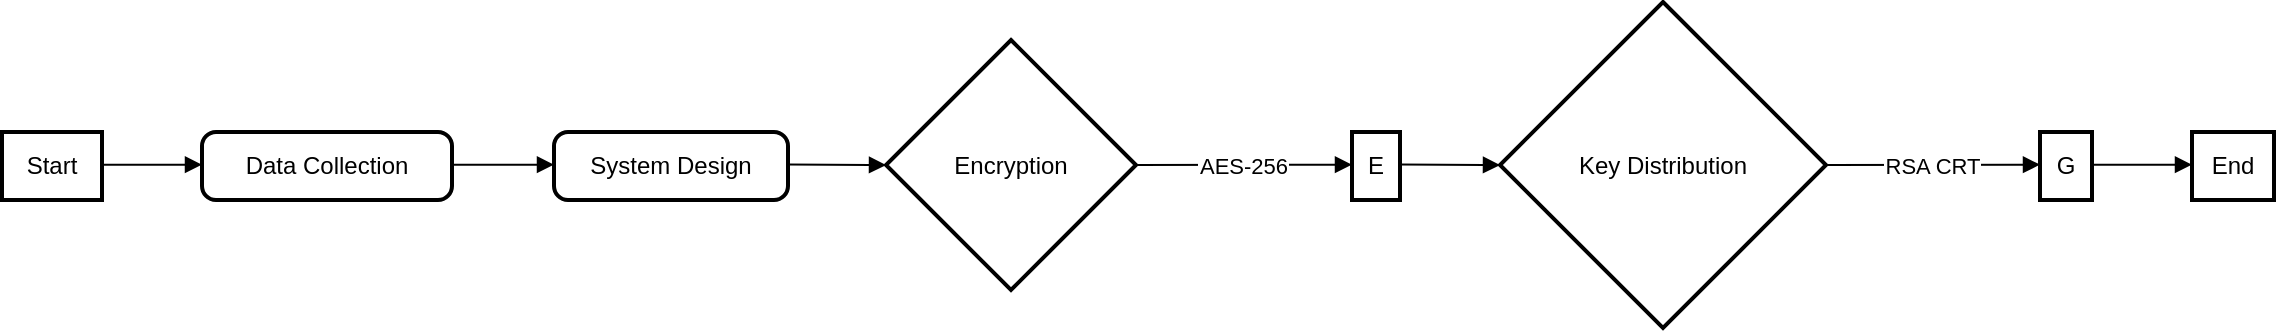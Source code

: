 <mxfile version="24.7.8">
  <diagram name="Page-1" id="AVx7WzL7sdWTSJ3wbNGJ">
    <mxGraphModel>
      <root>
        <mxCell id="0" />
        <mxCell id="1" parent="0" />
        <mxCell id="2" value="Start" style="whiteSpace=wrap;strokeWidth=2;" vertex="1" parent="1">
          <mxGeometry y="65" width="50" height="34" as="geometry" />
        </mxCell>
        <mxCell id="3" value="Data Collection" style="rounded=1;absoluteArcSize=1;arcSize=14;whiteSpace=wrap;strokeWidth=2;" vertex="1" parent="1">
          <mxGeometry x="100" y="65" width="125" height="34" as="geometry" />
        </mxCell>
        <mxCell id="4" value="System Design" style="rounded=1;absoluteArcSize=1;arcSize=14;whiteSpace=wrap;strokeWidth=2;" vertex="1" parent="1">
          <mxGeometry x="276" y="65" width="117" height="34" as="geometry" />
        </mxCell>
        <mxCell id="5" value="Encryption" style="rhombus;strokeWidth=2;whiteSpace=wrap;" vertex="1" parent="1">
          <mxGeometry x="442" y="19" width="125" height="125" as="geometry" />
        </mxCell>
        <mxCell id="6" value="E" style="whiteSpace=wrap;strokeWidth=2;" vertex="1" parent="1">
          <mxGeometry x="675" y="65" width="24" height="34" as="geometry" />
        </mxCell>
        <mxCell id="7" value="Key Distribution" style="rhombus;strokeWidth=2;whiteSpace=wrap;" vertex="1" parent="1">
          <mxGeometry x="749" width="163" height="163" as="geometry" />
        </mxCell>
        <mxCell id="8" value="G" style="whiteSpace=wrap;strokeWidth=2;" vertex="1" parent="1">
          <mxGeometry x="1019" y="65" width="26" height="34" as="geometry" />
        </mxCell>
        <mxCell id="9" value="End" style="whiteSpace=wrap;strokeWidth=2;" vertex="1" parent="1">
          <mxGeometry x="1095" y="65" width="41" height="34" as="geometry" />
        </mxCell>
        <mxCell id="10" value="" style="curved=1;startArrow=none;endArrow=block;exitX=1.01;exitY=0.48;entryX=0;entryY=0.48;" edge="1" parent="1" source="2" target="3">
          <mxGeometry relative="1" as="geometry">
            <Array as="points" />
          </mxGeometry>
        </mxCell>
        <mxCell id="11" value="" style="curved=1;startArrow=none;endArrow=block;exitX=1;exitY=0.48;entryX=0;entryY=0.48;" edge="1" parent="1" source="3" target="4">
          <mxGeometry relative="1" as="geometry">
            <Array as="points" />
          </mxGeometry>
        </mxCell>
        <mxCell id="12" value="" style="curved=1;startArrow=none;endArrow=block;exitX=0.99;exitY=0.48;entryX=0;entryY=0.5;" edge="1" parent="1" source="4" target="5">
          <mxGeometry relative="1" as="geometry">
            <Array as="points" />
          </mxGeometry>
        </mxCell>
        <mxCell id="13" value="AES-256" style="curved=1;startArrow=none;endArrow=block;exitX=1;exitY=0.5;entryX=-0.01;entryY=0.48;" edge="1" parent="1" source="5" target="6">
          <mxGeometry relative="1" as="geometry">
            <Array as="points" />
          </mxGeometry>
        </mxCell>
        <mxCell id="14" value="" style="curved=1;startArrow=none;endArrow=block;exitX=0.98;exitY=0.48;entryX=0;entryY=0.5;" edge="1" parent="1" source="6" target="7">
          <mxGeometry relative="1" as="geometry">
            <Array as="points" />
          </mxGeometry>
        </mxCell>
        <mxCell id="15" value="RSA CRT" style="curved=1;startArrow=none;endArrow=block;exitX=0.99;exitY=0.5;entryX=0.01;entryY=0.48;" edge="1" parent="1" source="7" target="8">
          <mxGeometry relative="1" as="geometry">
            <Array as="points" />
          </mxGeometry>
        </mxCell>
        <mxCell id="16" value="" style="curved=1;startArrow=none;endArrow=block;exitX=1.01;exitY=0.48;entryX=0;entryY=0.48;" edge="1" parent="1" source="8" target="9">
          <mxGeometry relative="1" as="geometry">
            <Array as="points" />
          </mxGeometry>
        </mxCell>
      </root>
    </mxGraphModel>
  </diagram>
</mxfile>
